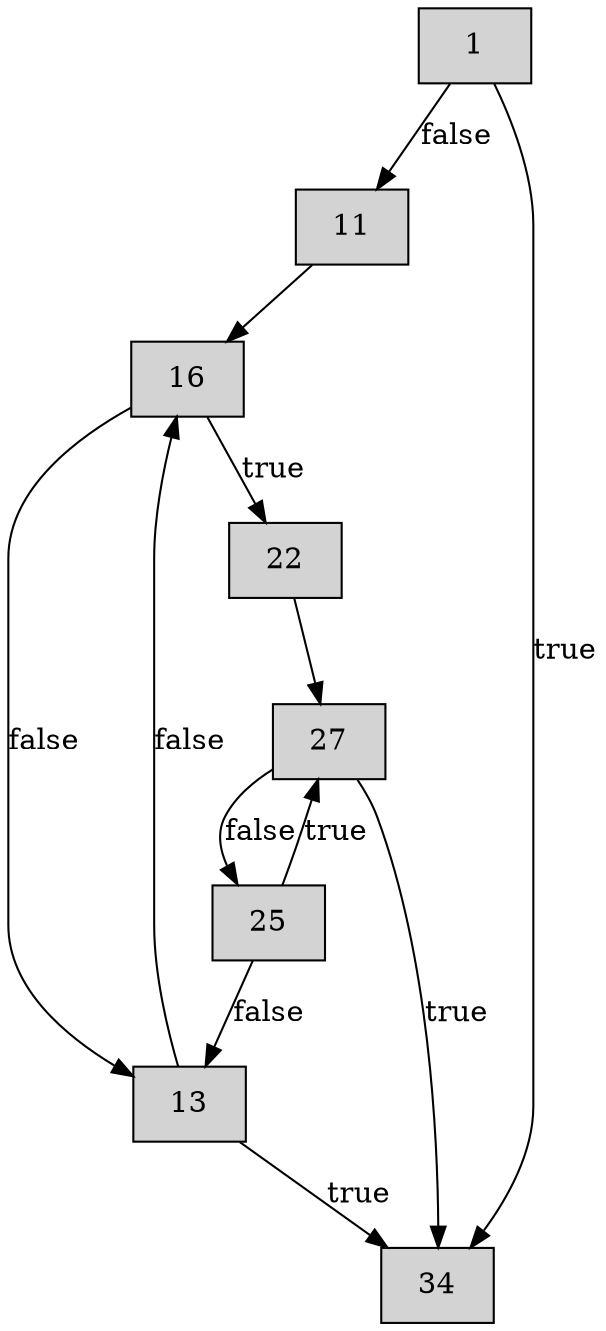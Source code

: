 digraph CFG {
    node [shape=box, style=filled, label=""];

    1 [label="1"];
    11 [label="11"];
    13 [label="13"];
    16 [label="16"];
    22 [label="22"];
    25 [label="25"];
    27 [label="27"];
    34 [label="34"];

    1 -> 11 [label="false"];
    1 -> 34 [label="true"];

    11 -> 16;

    16 -> 22 [label="true"];
    16 -> 13 [label="false"];

    22 -> 27;

    27 -> 25 [label="false"];
    27 -> 34 [label="true"];

    25 -> 27 [label="true"];
    25 -> 13 [label="false"];

    13 -> 16 [label="false"];
    13 -> 34 [label="true"];
}